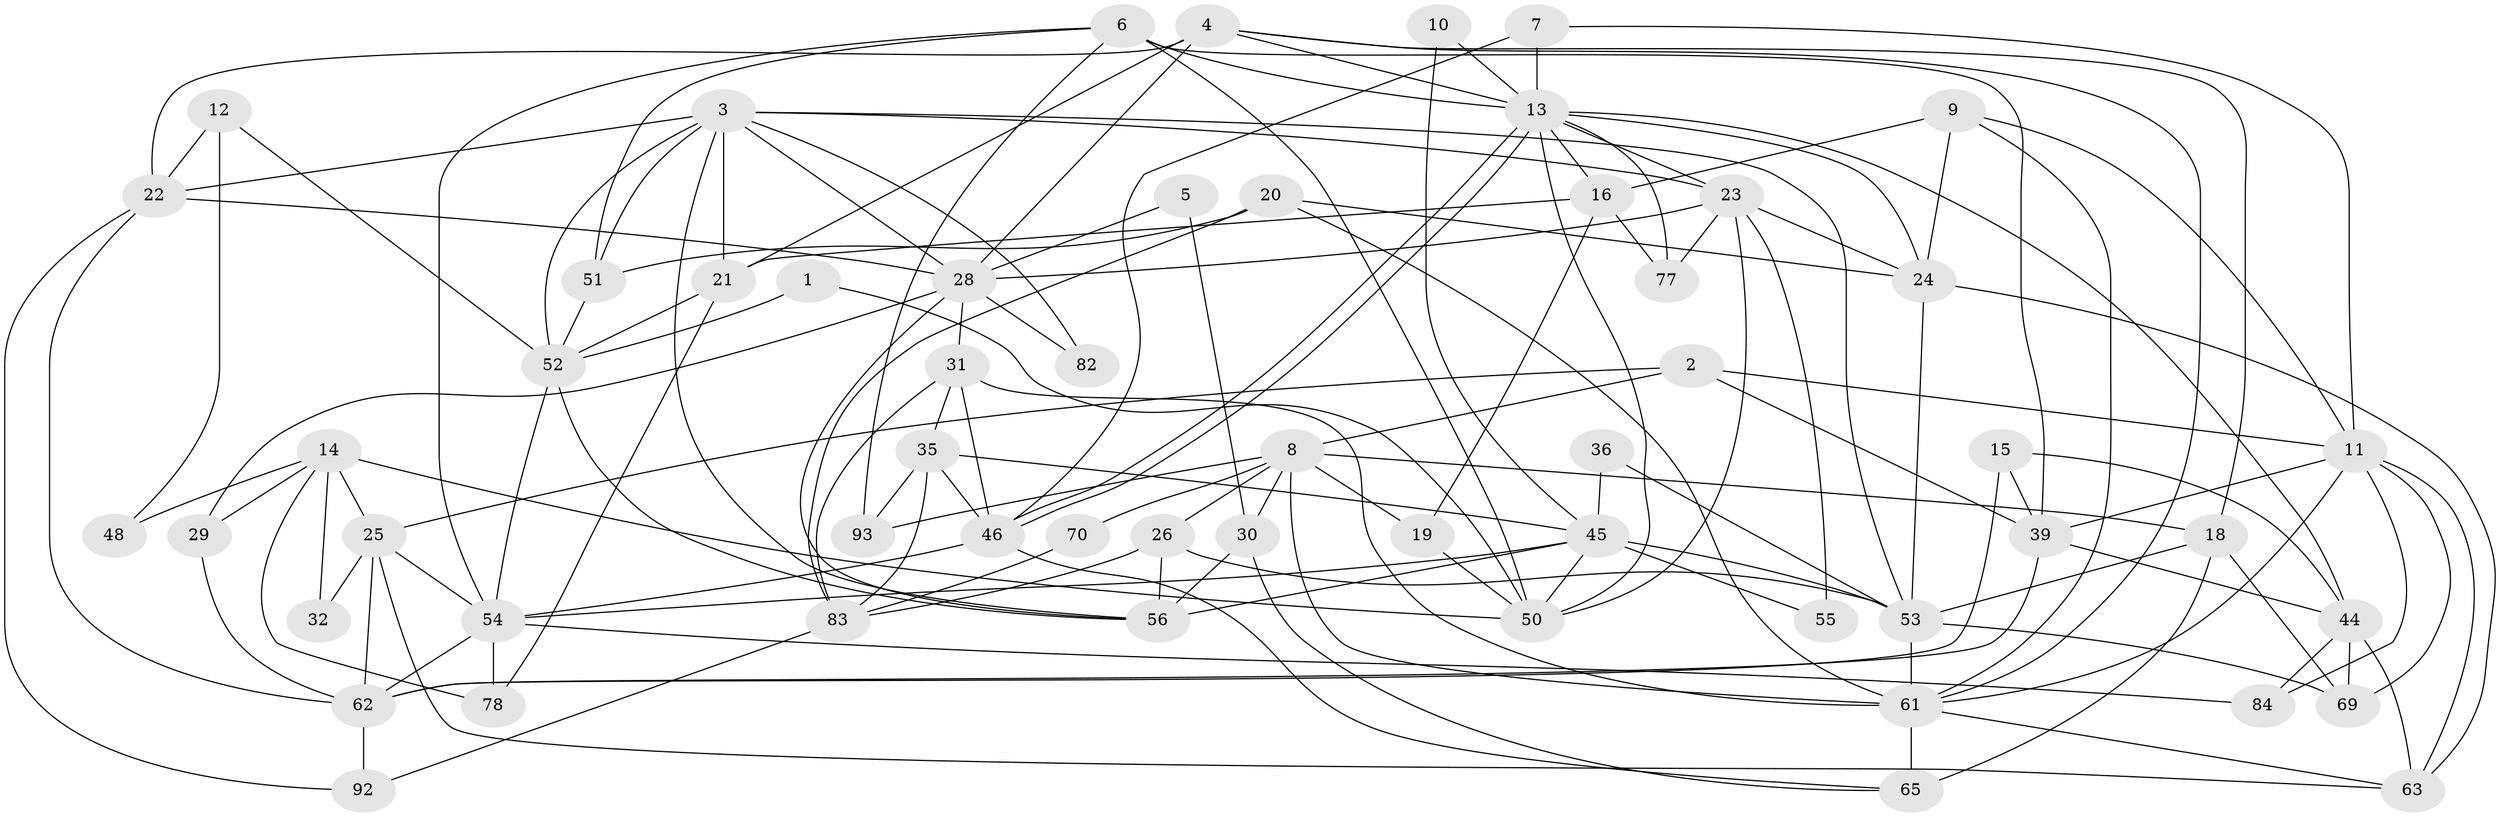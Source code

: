 // original degree distribution, {2: 0.19148936170212766, 3: 0.2553191489361702, 5: 0.23404255319148937, 4: 0.18085106382978725, 10: 0.010638297872340425, 6: 0.05319148936170213, 7: 0.06382978723404255, 8: 0.010638297872340425}
// Generated by graph-tools (version 1.1) at 2025/42/03/06/25 10:42:00]
// undirected, 57 vertices, 142 edges
graph export_dot {
graph [start="1"]
  node [color=gray90,style=filled];
  1;
  2 [super="+87"];
  3 [super="+74"];
  4 [super="+42"];
  5;
  6 [super="+33"];
  7 [super="+17"];
  8 [super="+37"];
  9 [super="+38"];
  10;
  11 [super="+91"];
  12;
  13 [super="+59"];
  14 [super="+89"];
  15 [super="+43"];
  16 [super="+86"];
  18 [super="+73"];
  19 [super="+90"];
  20;
  21 [super="+41"];
  22 [super="+85"];
  23 [super="+27"];
  24 [super="+47"];
  25 [super="+40"];
  26 [super="+34"];
  28 [super="+72"];
  29;
  30 [super="+57"];
  31 [super="+49"];
  32;
  35;
  36;
  39 [super="+81"];
  44 [super="+75"];
  45 [super="+58"];
  46 [super="+60"];
  48;
  50 [super="+68"];
  51 [super="+67"];
  52 [super="+64"];
  53 [super="+66"];
  54 [super="+80"];
  55;
  56 [super="+94"];
  61 [super="+71"];
  62 [super="+76"];
  63 [super="+79"];
  65;
  69;
  70;
  77;
  78;
  82;
  83 [super="+88"];
  84;
  92;
  93;
  1 -- 52;
  1 -- 50;
  2 -- 39;
  2 -- 8;
  2 -- 25;
  2 -- 11;
  3 -- 23;
  3 -- 28;
  3 -- 82;
  3 -- 52;
  3 -- 53;
  3 -- 21;
  3 -- 22;
  3 -- 56;
  3 -- 51;
  4 -- 61;
  4 -- 18;
  4 -- 22;
  4 -- 28 [weight=2];
  4 -- 13;
  4 -- 21;
  5 -- 28;
  5 -- 30;
  6 -- 50 [weight=2];
  6 -- 54;
  6 -- 93;
  6 -- 39;
  6 -- 13;
  6 -- 51;
  7 -- 46;
  7 -- 11;
  7 -- 13;
  8 -- 19;
  8 -- 30;
  8 -- 93;
  8 -- 18;
  8 -- 70;
  8 -- 61;
  8 -- 26;
  9 -- 24;
  9 -- 11;
  9 -- 16;
  9 -- 61;
  10 -- 45;
  10 -- 13;
  11 -- 63;
  11 -- 84;
  11 -- 69;
  11 -- 61;
  11 -- 39;
  12 -- 52;
  12 -- 48;
  12 -- 22;
  13 -- 46;
  13 -- 46;
  13 -- 24;
  13 -- 77;
  13 -- 23;
  13 -- 44;
  13 -- 16;
  13 -- 50;
  14 -- 29;
  14 -- 48;
  14 -- 32;
  14 -- 50;
  14 -- 25;
  14 -- 78;
  15 -- 62 [weight=2];
  15 -- 39;
  15 -- 44;
  16 -- 19;
  16 -- 21;
  16 -- 77;
  18 -- 65 [weight=2];
  18 -- 53;
  18 -- 69;
  19 -- 50;
  20 -- 24;
  20 -- 83;
  20 -- 61;
  20 -- 51;
  21 -- 78;
  21 -- 52;
  22 -- 28;
  22 -- 62;
  22 -- 92;
  23 -- 24;
  23 -- 28;
  23 -- 55;
  23 -- 77;
  23 -- 50;
  24 -- 53;
  24 -- 63;
  25 -- 62;
  25 -- 32;
  25 -- 63;
  25 -- 54;
  26 -- 53;
  26 -- 83;
  26 -- 56;
  28 -- 31;
  28 -- 29;
  28 -- 82;
  28 -- 56;
  29 -- 62;
  30 -- 65;
  30 -- 56 [weight=2];
  31 -- 61 [weight=2];
  31 -- 35;
  31 -- 46;
  31 -- 83;
  35 -- 83;
  35 -- 45;
  35 -- 93;
  35 -- 46;
  36 -- 53;
  36 -- 45;
  39 -- 44;
  39 -- 62;
  44 -- 69;
  44 -- 63;
  44 -- 84;
  45 -- 55;
  45 -- 56;
  45 -- 53;
  45 -- 50;
  45 -- 54;
  46 -- 65;
  46 -- 54;
  51 -- 52 [weight=2];
  52 -- 56;
  52 -- 54;
  53 -- 61;
  53 -- 69;
  54 -- 78;
  54 -- 84;
  54 -- 62;
  61 -- 63;
  61 -- 65;
  62 -- 92;
  70 -- 83;
  83 -- 92;
}
